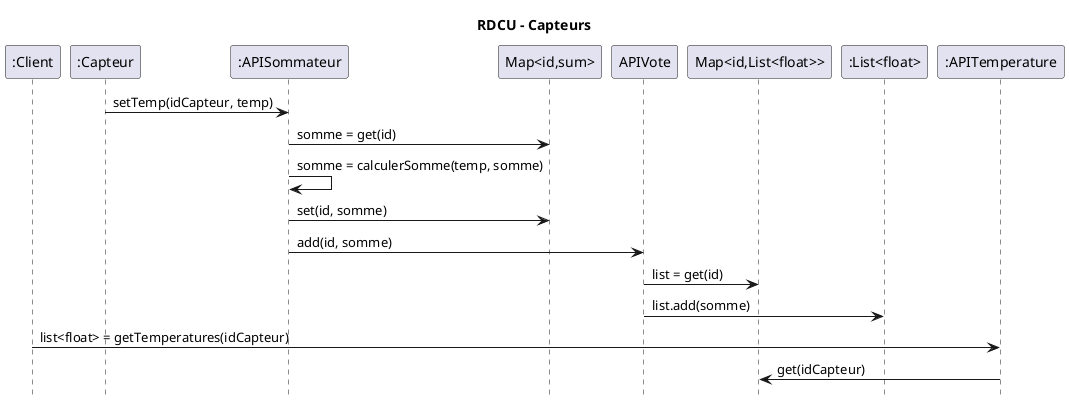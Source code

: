 @startuml contexte

hide footbox

Title RDCU - Capteurs

participant ":Client" as client
participant ":Capteur" as c
participant ":APISommateur" as apis
participant "Map<id,sum>" as map
participant "APIVote" as apiv
participant "Map<id,List<float>>" as map2
participant ":List<float>" as list
participant ":APITemperature" as apit

c -> apis : setTemp(idCapteur, temp)
apis -> map : somme = get(id)
apis -> apis : somme = calculerSomme(temp, somme)
apis -> map : set(id, somme)
apis -> apiv : add(id, somme)
apiv -> map2 : list = get(id)
apiv -> list : list.add(somme)
client -> apit : list<float> = getTemperatures(idCapteur)
apit -> map2 : get(idCapteur)

@enduml


@startuml processus crash incomplet

hide footbox 

Title RDCU - Capteurs processus crash

participant ":duplicateur" as d
participant "s4 :SommateurCummulatif" as sc
participant ":APIVote" as apiv


-> d : exceptionSommateurUnresponsive(idSommateur, s3)
create sc
d -> sc : create(apiVote: APIVote)

d -> d : setSommateur(s3, s4)
note left: on remplace sommateur 3 par sommateur 4

sc -> apiv : subscribe(s3, this)
note left: on indique au système de vote que sommateur 3 est devenu sommateur 4


@enduml
